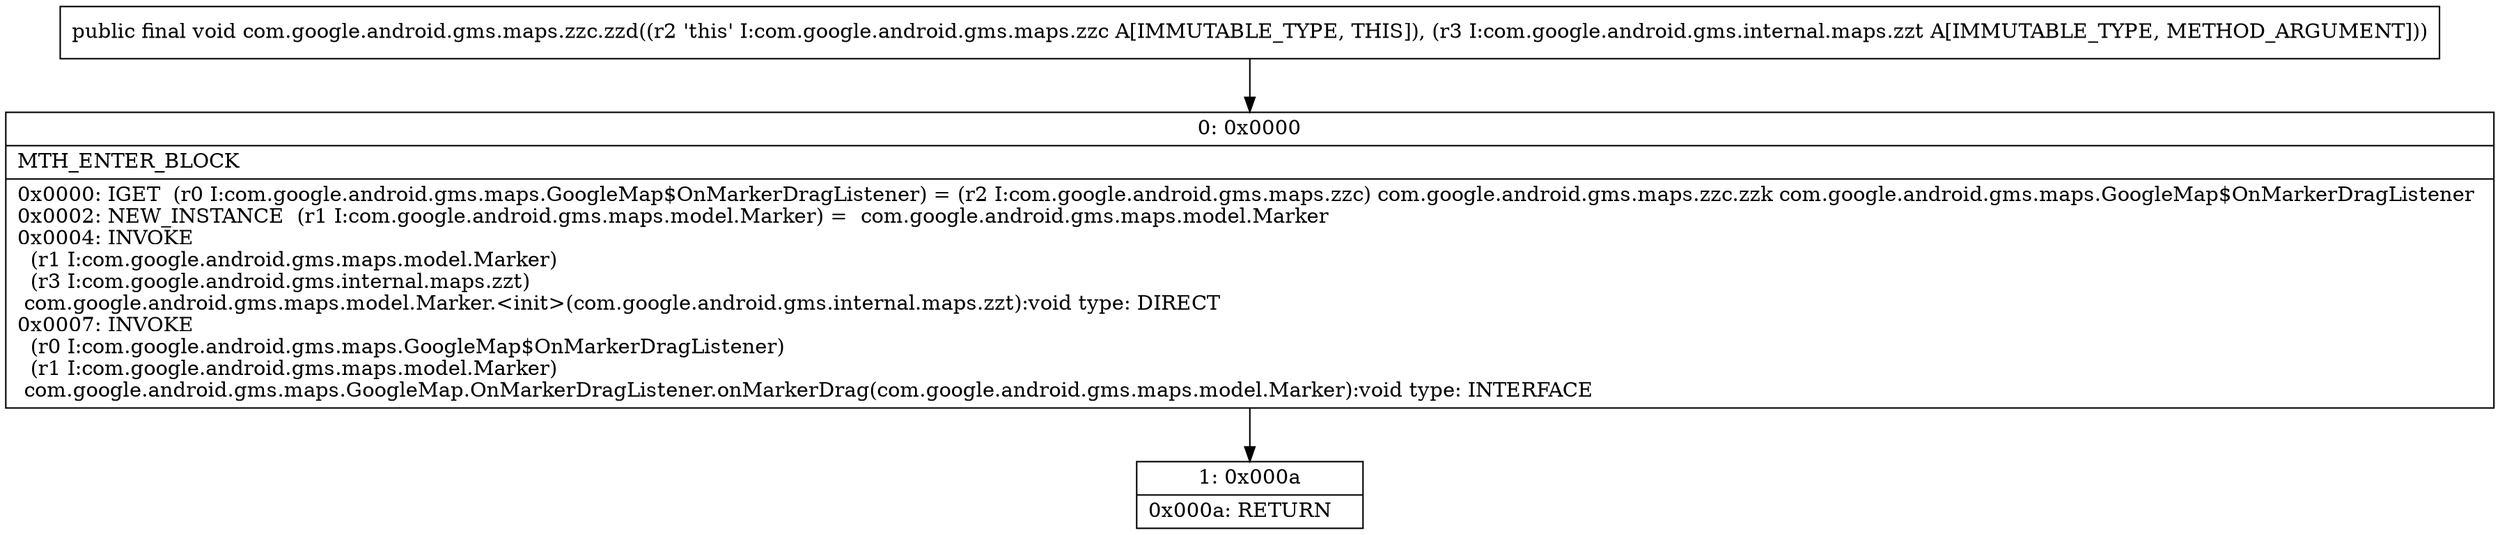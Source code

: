 digraph "CFG forcom.google.android.gms.maps.zzc.zzd(Lcom\/google\/android\/gms\/internal\/maps\/zzt;)V" {
Node_0 [shape=record,label="{0\:\ 0x0000|MTH_ENTER_BLOCK\l|0x0000: IGET  (r0 I:com.google.android.gms.maps.GoogleMap$OnMarkerDragListener) = (r2 I:com.google.android.gms.maps.zzc) com.google.android.gms.maps.zzc.zzk com.google.android.gms.maps.GoogleMap$OnMarkerDragListener \l0x0002: NEW_INSTANCE  (r1 I:com.google.android.gms.maps.model.Marker) =  com.google.android.gms.maps.model.Marker \l0x0004: INVOKE  \l  (r1 I:com.google.android.gms.maps.model.Marker)\l  (r3 I:com.google.android.gms.internal.maps.zzt)\l com.google.android.gms.maps.model.Marker.\<init\>(com.google.android.gms.internal.maps.zzt):void type: DIRECT \l0x0007: INVOKE  \l  (r0 I:com.google.android.gms.maps.GoogleMap$OnMarkerDragListener)\l  (r1 I:com.google.android.gms.maps.model.Marker)\l com.google.android.gms.maps.GoogleMap.OnMarkerDragListener.onMarkerDrag(com.google.android.gms.maps.model.Marker):void type: INTERFACE \l}"];
Node_1 [shape=record,label="{1\:\ 0x000a|0x000a: RETURN   \l}"];
MethodNode[shape=record,label="{public final void com.google.android.gms.maps.zzc.zzd((r2 'this' I:com.google.android.gms.maps.zzc A[IMMUTABLE_TYPE, THIS]), (r3 I:com.google.android.gms.internal.maps.zzt A[IMMUTABLE_TYPE, METHOD_ARGUMENT])) }"];
MethodNode -> Node_0;
Node_0 -> Node_1;
}

